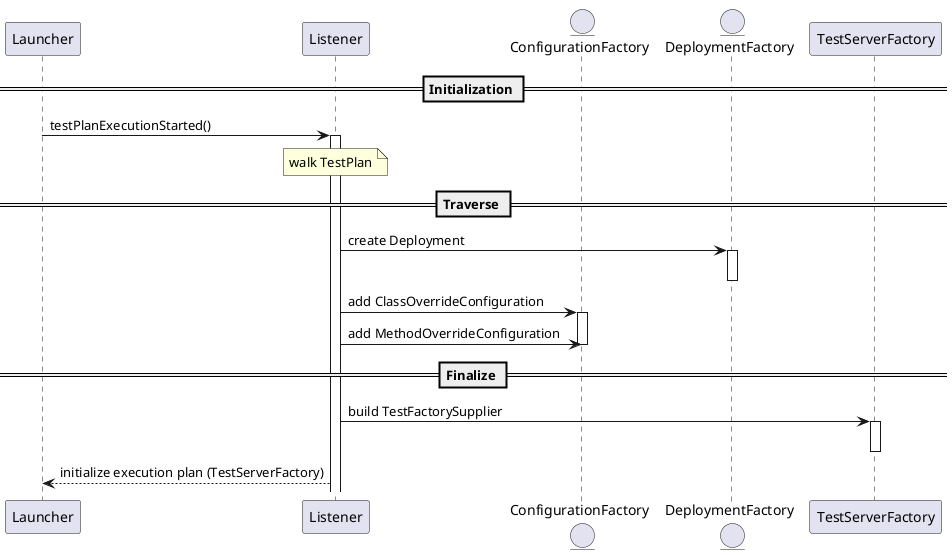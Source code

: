 @startuml

== Initialization ==

Launcher -> Listener : testPlanExecutionStarted()
note over Listener : walk TestPlan

activate Listener

== Traverse ==

entity ConfigurationFactory
entity DeploymentFactory
participant TestServerFactory


Listener -> DeploymentFactory : create Deployment
activate DeploymentFactory
deactivate DeploymentFactory

Listener -> ConfigurationFactory : add ClassOverrideConfiguration
activate ConfigurationFactory

Listener -> ConfigurationFactory : add MethodOverrideConfiguration
deactivate ConfigurationFactory

== Finalize ==

Listener -> TestServerFactory : build TestFactorySupplier
activate TestServerFactory
deactivate TestServerFactory

Launcher <-- Listener : initialize execution plan (TestServerFactory)

@enduml

